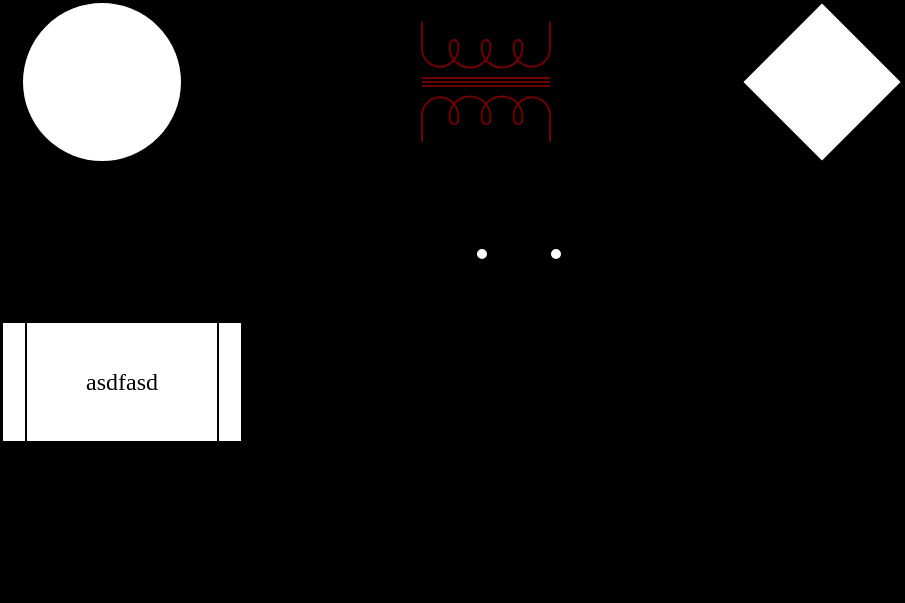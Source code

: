 <mxfile version="14.5.3" type="github">
  <diagram id="hgLj7lYn0DOUmQAp7Po5" name="Page-1">
    <mxGraphModel dx="1186" dy="771" grid="1" gridSize="10" guides="1" tooltips="1" connect="1" arrows="1" fold="1" page="1" pageScale="1" pageWidth="827" pageHeight="1169" background="#000000" math="0" shadow="0">
      <root>
        <mxCell id="0" />
        <mxCell id="1" parent="0" />
        <object label="asdfasd" placeholders="1" id="ijEVnzFpKFaMIr0T0D3W-8">
          <mxCell style="shape=process;whiteSpace=wrap;html=1;backgroundOutline=1;direction=west;fontFamily=Lucida Console;shadow=0;rounded=0;glass=0;sketch=0;" vertex="1" parent="1">
            <mxGeometry x="110" y="290" width="120" height="60" as="geometry" />
          </mxCell>
        </object>
        <mxCell id="ijEVnzFpKFaMIr0T0D3W-4" style="edgeStyle=orthogonalEdgeStyle;rounded=0;orthogonalLoop=1;jettySize=auto;html=1;exitX=1;exitY=0.5;exitDx=0;exitDy=0;entryX=0;entryY=0.5;entryDx=0;entryDy=0;" edge="1" parent="1" source="ijEVnzFpKFaMIr0T0D3W-5" target="ijEVnzFpKFaMIr0T0D3W-2">
          <mxGeometry relative="1" as="geometry" />
        </mxCell>
        <mxCell id="ijEVnzFpKFaMIr0T0D3W-1" value="" style="ellipse;whiteSpace=wrap;html=1;aspect=fixed;" vertex="1" parent="1">
          <mxGeometry x="120" y="130" width="80" height="80" as="geometry" />
        </mxCell>
        <mxCell id="ijEVnzFpKFaMIr0T0D3W-2" value="" style="rhombus;whiteSpace=wrap;html=1;" vertex="1" parent="1">
          <mxGeometry x="480" y="130" width="80" height="80" as="geometry" />
        </mxCell>
        <mxCell id="ijEVnzFpKFaMIr0T0D3W-3" value="" style="endArrow=classic;startArrow=classic;html=1;" edge="1" parent="1">
          <mxGeometry width="50" height="50" relative="1" as="geometry">
            <mxPoint x="390" y="420" as="sourcePoint" />
            <mxPoint x="440" y="370" as="targetPoint" />
          </mxGeometry>
        </mxCell>
        <mxCell id="ijEVnzFpKFaMIr0T0D3W-5" value="" style="pointerEvents=1;verticalLabelPosition=bottom;shadow=0;dashed=0;align=center;html=1;verticalAlign=top;shape=mxgraph.electrical.inductors.transformer_2;fillColor=#a20025;strokeColor=#6F0000;fontColor=#ffffff;" vertex="1" parent="1">
          <mxGeometry x="320" y="140" width="64" height="60" as="geometry" />
        </mxCell>
        <mxCell id="ijEVnzFpKFaMIr0T0D3W-6" style="edgeStyle=orthogonalEdgeStyle;rounded=0;orthogonalLoop=1;jettySize=auto;html=1;exitX=1;exitY=0.5;exitDx=0;exitDy=0;entryX=0;entryY=0.5;entryDx=0;entryDy=0;" edge="1" parent="1" source="ijEVnzFpKFaMIr0T0D3W-1" target="ijEVnzFpKFaMIr0T0D3W-5">
          <mxGeometry relative="1" as="geometry">
            <mxPoint x="200" y="170" as="sourcePoint" />
            <mxPoint x="480" y="170" as="targetPoint" />
          </mxGeometry>
        </mxCell>
        <mxCell id="ijEVnzFpKFaMIr0T0D3W-7" value="" style="pointerEvents=1;verticalLabelPosition=bottom;shadow=0;dashed=0;align=center;html=1;verticalAlign=top;shape=mxgraph.electrical.electro-mechanical.push_switch_no;" vertex="1" parent="1">
          <mxGeometry x="330" y="240" width="75" height="19" as="geometry" />
        </mxCell>
      </root>
    </mxGraphModel>
  </diagram>
</mxfile>
